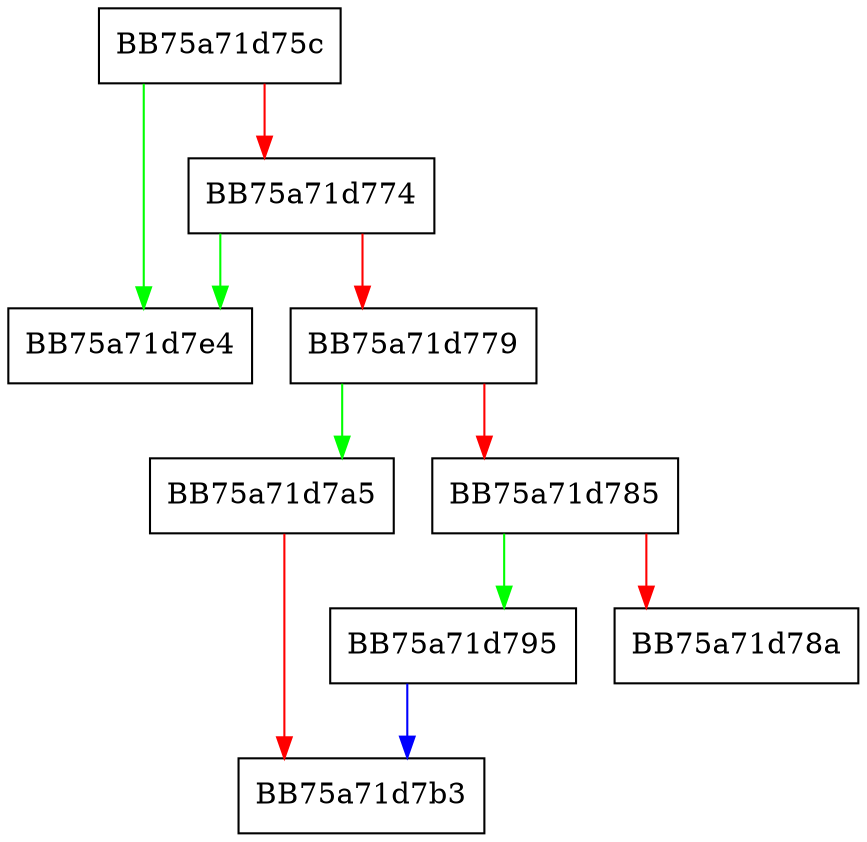 digraph DuplicateExplicitAccess {
  node [shape="box"];
  graph [splines=ortho];
  BB75a71d75c -> BB75a71d7e4 [color="green"];
  BB75a71d75c -> BB75a71d774 [color="red"];
  BB75a71d774 -> BB75a71d7e4 [color="green"];
  BB75a71d774 -> BB75a71d779 [color="red"];
  BB75a71d779 -> BB75a71d7a5 [color="green"];
  BB75a71d779 -> BB75a71d785 [color="red"];
  BB75a71d785 -> BB75a71d795 [color="green"];
  BB75a71d785 -> BB75a71d78a [color="red"];
  BB75a71d795 -> BB75a71d7b3 [color="blue"];
  BB75a71d7a5 -> BB75a71d7b3 [color="red"];
}